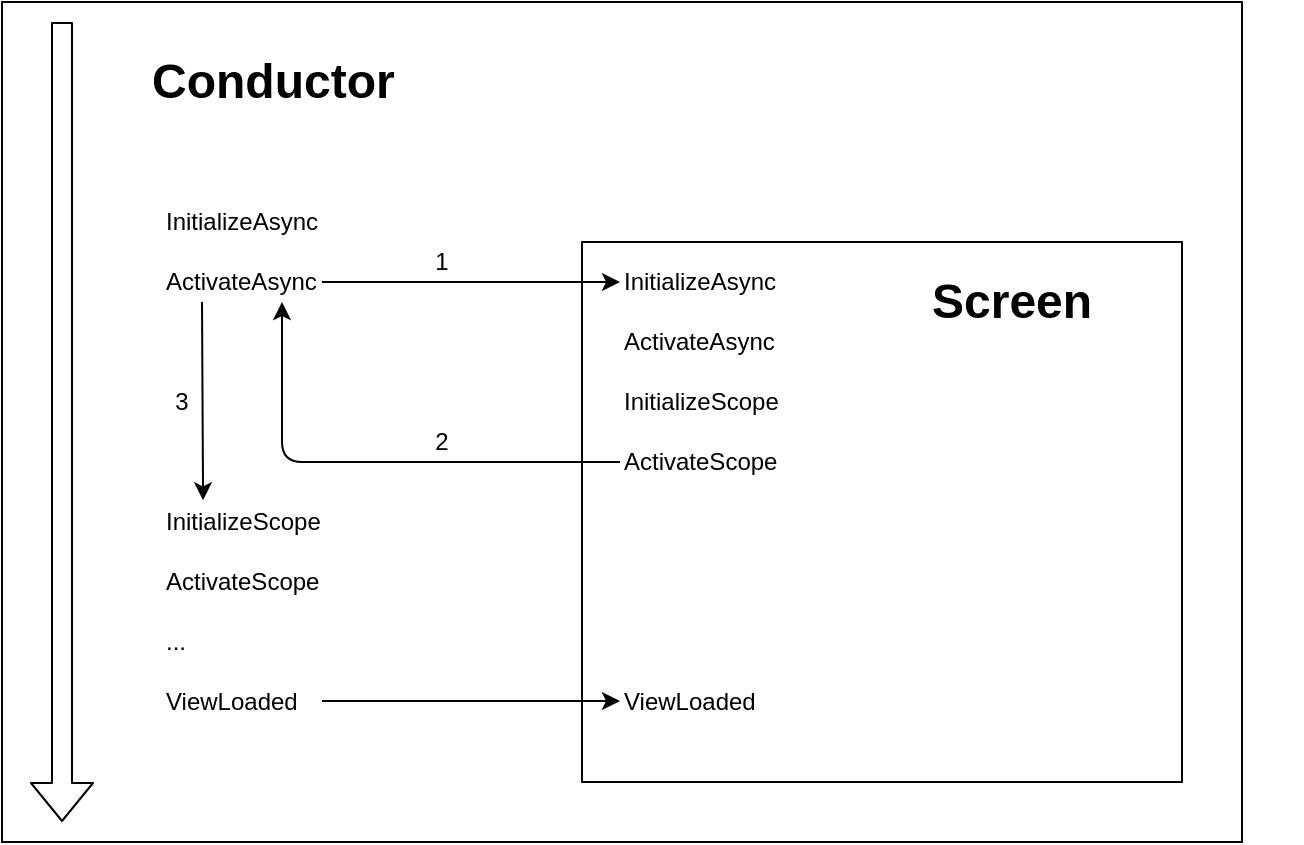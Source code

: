 <mxfile type="device" version="12.7.9"><diagram id="4hBlwIsq3sQCinzlZT7M" name="Page-1"><mxGraphModel grid="1" dx="1696" dy="962" gridSize="10" guides="1" tooltips="1" connect="1" arrows="1" fold="1" page="1" pageScale="1" pageWidth="827" pageHeight="1169" math="0" shadow="0"><root><mxCell id="0"/><mxCell id="1" parent="0"/><mxCell id="l31geSQChHOSR0VCS9Uu-1" value="" parent="1" style="rounded=0;whiteSpace=wrap;html=1;" vertex="1"><mxGeometry as="geometry" x="40" y="40" width="620" height="420"/></mxCell><mxCell id="l31geSQChHOSR0VCS9Uu-5" value="" parent="1" style="rounded=0;whiteSpace=wrap;html=1;" vertex="1"><mxGeometry as="geometry" x="330" y="160" width="300" height="270"/></mxCell><mxCell id="l31geSQChHOSR0VCS9Uu-6" value="&lt;h1&gt;Conductor&lt;/h1&gt;&lt;p&gt;&lt;br&gt;&lt;/p&gt;" parent="1" style="text;html=1;strokeColor=none;fillColor=none;spacing=5;spacingTop=-20;whiteSpace=wrap;overflow=hidden;rounded=0;" vertex="1"><mxGeometry as="geometry" x="110" y="60" width="190" height="40"/></mxCell><mxCell id="l31geSQChHOSR0VCS9Uu-7" value="&lt;h1&gt;Screen&lt;/h1&gt;" parent="1" style="text;html=1;strokeColor=none;fillColor=none;spacing=5;spacingTop=-20;whiteSpace=wrap;overflow=hidden;rounded=0;" vertex="1"><mxGeometry as="geometry" x="500" y="170" width="190" height="40"/></mxCell><mxCell id="l31geSQChHOSR0VCS9Uu-9" value="InitializeAsync" parent="1" style="text;html=1;strokeColor=none;fillColor=none;align=left;verticalAlign=middle;whiteSpace=wrap;rounded=0;" vertex="1"><mxGeometry as="geometry" x="120" y="140" width="130" height="20"/></mxCell><mxCell id="l31geSQChHOSR0VCS9Uu-10" value="InitializeAsync" parent="1" style="text;html=1;strokeColor=none;fillColor=none;align=left;verticalAlign=middle;whiteSpace=wrap;rounded=0;" vertex="1"><mxGeometry as="geometry" x="349" y="170" width="130" height="20"/></mxCell><mxCell id="l31geSQChHOSR0VCS9Uu-11" value="ActivateAsync" parent="1" style="text;html=1;strokeColor=none;fillColor=none;align=left;verticalAlign=middle;whiteSpace=wrap;rounded=0;" vertex="1"><mxGeometry as="geometry" x="349" y="200" width="130" height="20"/></mxCell><mxCell id="l31geSQChHOSR0VCS9Uu-12" value="ActivateAsync" parent="1" style="text;html=1;strokeColor=none;fillColor=none;align=left;verticalAlign=middle;whiteSpace=wrap;rounded=0;" vertex="1"><mxGeometry as="geometry" x="120" y="170" width="80" height="20"/></mxCell><mxCell id="l31geSQChHOSR0VCS9Uu-18" value="" parent="1" style="shape=flexArrow;endArrow=classic;html=1;" edge="1"><mxGeometry as="geometry" width="50" height="50" relative="1"><mxPoint as="sourcePoint" x="70" y="50"/><mxPoint as="targetPoint" x="70" y="450"/></mxGeometry></mxCell><mxCell id="l31geSQChHOSR0VCS9Uu-19" value="" parent="1" style="endArrow=classic;html=1;entryX=0;entryY=0.5;entryDx=0;entryDy=0;" edge="1" source="l31geSQChHOSR0VCS9Uu-12" target="l31geSQChHOSR0VCS9Uu-10"><mxGeometry as="geometry" width="50" height="50" relative="1"><mxPoint as="sourcePoint" x="390" y="500"/><mxPoint as="targetPoint" x="440" y="450"/></mxGeometry></mxCell><mxCell id="l31geSQChHOSR0VCS9Uu-20" value="InitializeScope" parent="1" style="text;html=1;strokeColor=none;fillColor=none;align=left;verticalAlign=middle;whiteSpace=wrap;rounded=0;" vertex="1"><mxGeometry as="geometry" x="349" y="230" width="130" height="20"/></mxCell><mxCell id="l31geSQChHOSR0VCS9Uu-21" value="ActivateScope" parent="1" style="text;html=1;strokeColor=none;fillColor=none;align=left;verticalAlign=middle;whiteSpace=wrap;rounded=0;" vertex="1"><mxGeometry as="geometry" x="349" y="260" width="130" height="20"/></mxCell><mxCell id="l31geSQChHOSR0VCS9Uu-23" value="" parent="1" style="endArrow=classic;html=1;entryX=0.75;entryY=1;entryDx=0;entryDy=0;exitX=0;exitY=0.5;exitDx=0;exitDy=0;" edge="1" source="l31geSQChHOSR0VCS9Uu-21" target="l31geSQChHOSR0VCS9Uu-12"><mxGeometry as="geometry" width="50" height="50" relative="1"><mxPoint as="sourcePoint" x="135" y="295"/><mxPoint as="targetPoint" x="185" y="245"/><Array as="points"><mxPoint x="180" y="270"/></Array></mxGeometry></mxCell><mxCell id="l31geSQChHOSR0VCS9Uu-26" value="InitializeScope" parent="1" style="text;html=1;strokeColor=none;fillColor=none;align=left;verticalAlign=middle;whiteSpace=wrap;rounded=0;" vertex="1"><mxGeometry as="geometry" x="120" y="290" width="130" height="20"/></mxCell><mxCell id="l31geSQChHOSR0VCS9Uu-27" value="ActivateScope" parent="1" style="text;html=1;strokeColor=none;fillColor=none;align=left;verticalAlign=middle;whiteSpace=wrap;rounded=0;" vertex="1"><mxGeometry as="geometry" x="120" y="320" width="130" height="20"/></mxCell><mxCell id="l31geSQChHOSR0VCS9Uu-28" value="" parent="1" style="endArrow=classic;html=1;exitX=0.25;exitY=1;exitDx=0;exitDy=0;entryX=0.158;entryY=-0.043;entryDx=0;entryDy=0;entryPerimeter=0;" edge="1" source="l31geSQChHOSR0VCS9Uu-12" target="l31geSQChHOSR0VCS9Uu-26"><mxGeometry as="geometry" width="50" height="50" relative="1"><mxPoint as="sourcePoint" x="80" y="330"/><mxPoint as="targetPoint" x="130" y="280"/></mxGeometry></mxCell><mxCell id="l31geSQChHOSR0VCS9Uu-29" value="1" parent="1" style="text;html=1;strokeColor=none;fillColor=none;align=center;verticalAlign=middle;whiteSpace=wrap;rounded=0;" vertex="1"><mxGeometry as="geometry" x="240" y="160" width="40" height="20"/></mxCell><mxCell id="l31geSQChHOSR0VCS9Uu-30" value="2" parent="1" style="text;html=1;strokeColor=none;fillColor=none;align=center;verticalAlign=middle;whiteSpace=wrap;rounded=0;" vertex="1"><mxGeometry as="geometry" x="240" y="250" width="40" height="20"/></mxCell><mxCell id="l31geSQChHOSR0VCS9Uu-31" value="3" parent="1" style="text;html=1;strokeColor=none;fillColor=none;align=center;verticalAlign=middle;whiteSpace=wrap;rounded=0;" vertex="1"><mxGeometry as="geometry" x="120" y="230" width="20" height="20"/></mxCell><mxCell id="l31geSQChHOSR0VCS9Uu-33" value="ViewLoaded" parent="1" style="text;html=1;strokeColor=none;fillColor=none;align=left;verticalAlign=middle;whiteSpace=wrap;rounded=0;" vertex="1"><mxGeometry as="geometry" x="120" y="380" width="130" height="20"/></mxCell><mxCell id="l31geSQChHOSR0VCS9Uu-34" value="ViewLoaded" parent="1" style="text;html=1;strokeColor=none;fillColor=none;align=left;verticalAlign=middle;whiteSpace=wrap;rounded=0;" vertex="1"><mxGeometry as="geometry" x="349" y="380" width="130" height="20"/></mxCell><mxCell id="l31geSQChHOSR0VCS9Uu-35" value="" parent="1" style="endArrow=classic;html=1;entryX=0;entryY=0.5;entryDx=0;entryDy=0;" edge="1"><mxGeometry as="geometry" width="50" height="50" relative="1"><mxPoint as="sourcePoint" x="200" y="389.5"/><mxPoint as="targetPoint" x="349" y="389.5"/></mxGeometry></mxCell><mxCell id="l31geSQChHOSR0VCS9Uu-36" value="..." parent="1" style="text;html=1;strokeColor=none;fillColor=none;align=left;verticalAlign=middle;whiteSpace=wrap;rounded=0;" vertex="1"><mxGeometry as="geometry" x="120" y="350" width="130" height="20"/></mxCell></root></mxGraphModel></diagram></mxfile>
